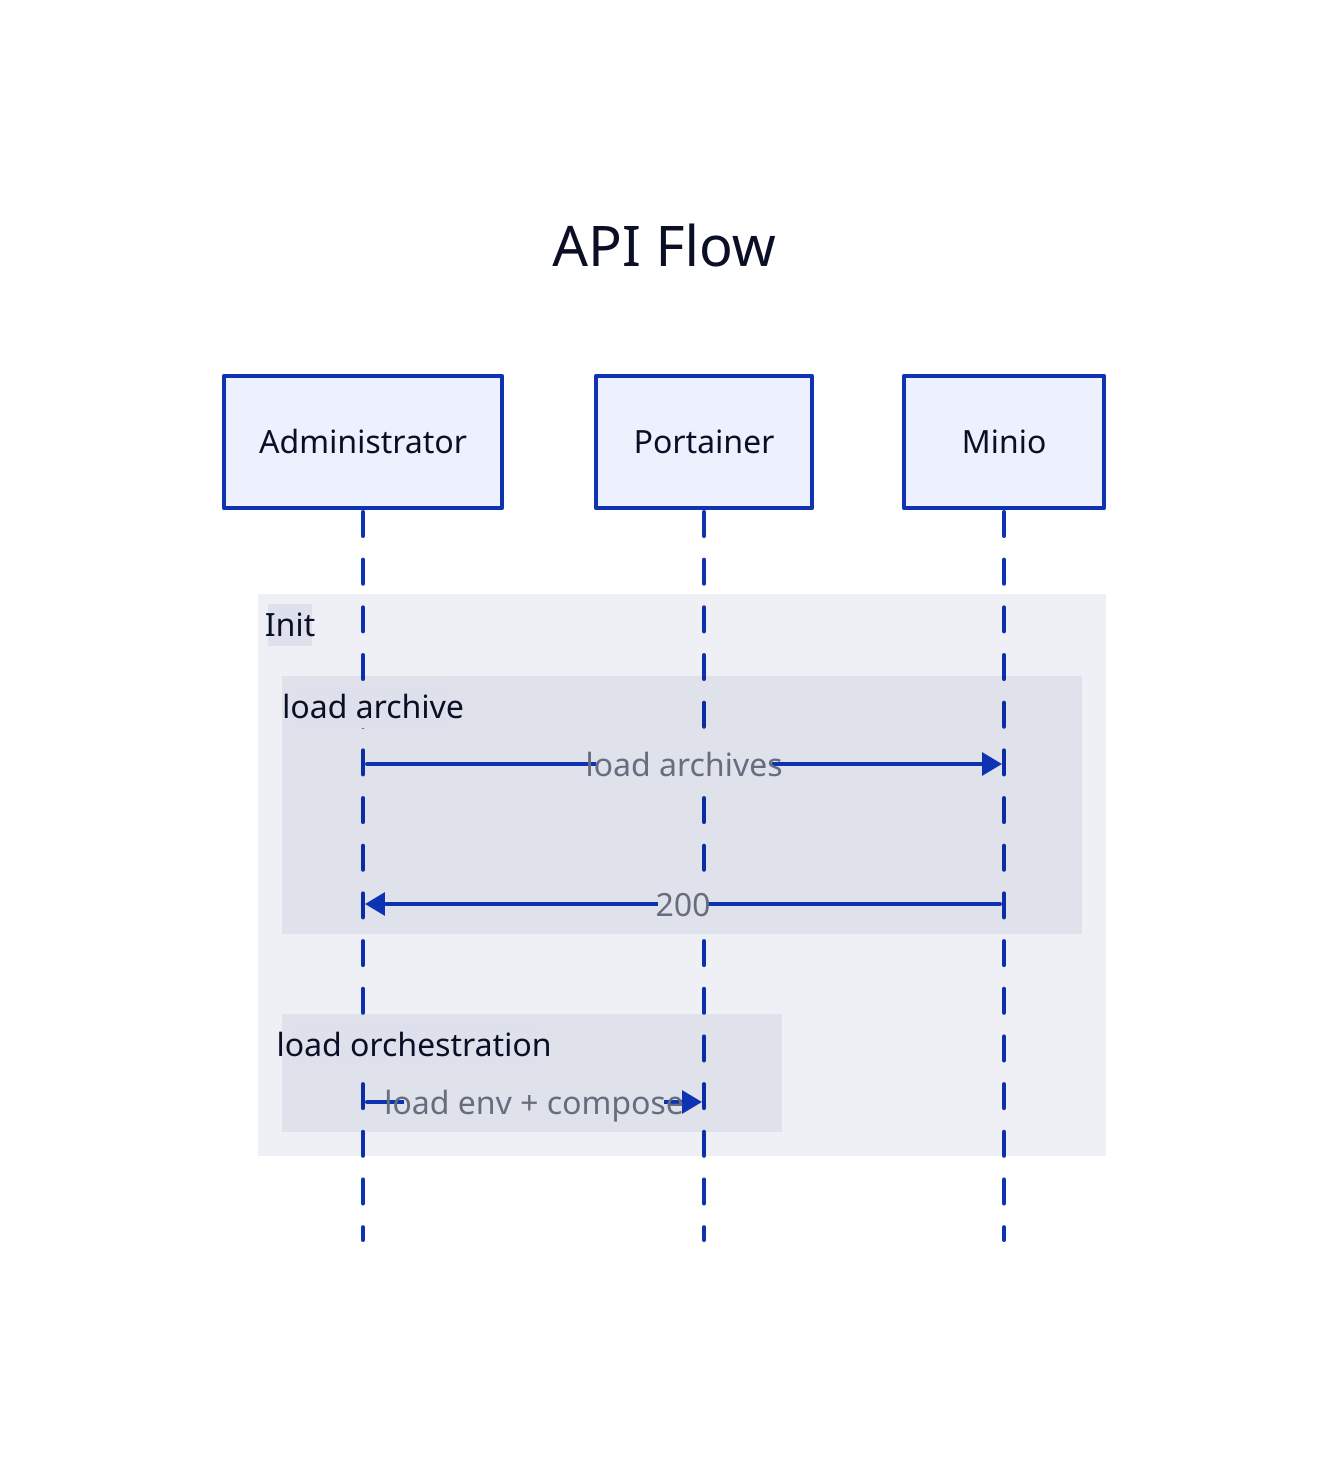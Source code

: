 API Flow: {
  shape: sequence_diagram
    adm: Administrator

  prt: Portainer
  s3: Minio
  Init: {
        load archive: {
            adm -> s3: load archives
            s3 -> adm: 200
        }
        load orchestration: {
            adm -> prt: load env + compose
        }
    }
    }